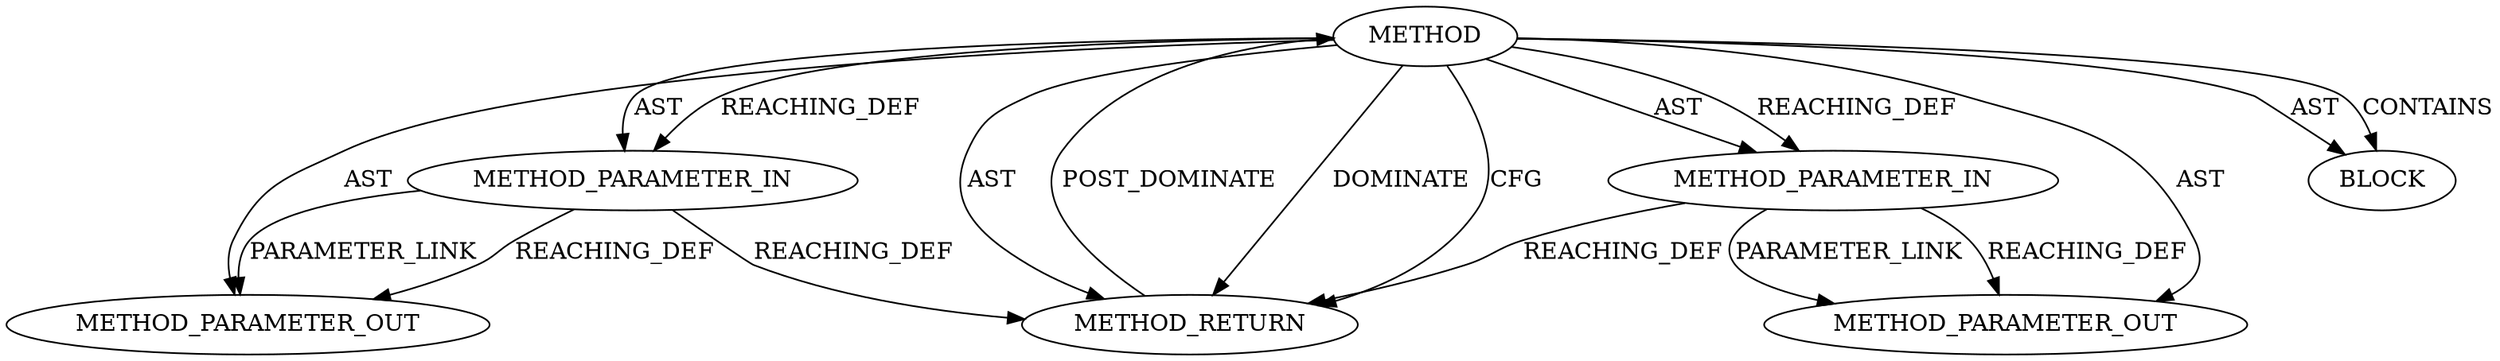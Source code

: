 digraph {
  20750 [label=METHOD AST_PARENT_TYPE="NAMESPACE_BLOCK" AST_PARENT_FULL_NAME="<global>" ORDER=0 CODE="<empty>" FULL_NAME="schedule_delayed_work" IS_EXTERNAL=true FILENAME="<empty>" SIGNATURE="" NAME="schedule_delayed_work"]
  22304 [label=METHOD_PARAMETER_OUT ORDER=1 CODE="p1" IS_VARIADIC=false TYPE_FULL_NAME="ANY" EVALUATION_STRATEGY="BY_VALUE" INDEX=1 NAME="p1"]
  20752 [label=METHOD_PARAMETER_IN ORDER=2 CODE="p2" IS_VARIADIC=false TYPE_FULL_NAME="ANY" EVALUATION_STRATEGY="BY_VALUE" INDEX=2 NAME="p2"]
  20753 [label=BLOCK ORDER=1 ARGUMENT_INDEX=1 CODE="<empty>" TYPE_FULL_NAME="ANY"]
  20754 [label=METHOD_RETURN ORDER=2 CODE="RET" TYPE_FULL_NAME="ANY" EVALUATION_STRATEGY="BY_VALUE"]
  22305 [label=METHOD_PARAMETER_OUT ORDER=2 CODE="p2" IS_VARIADIC=false TYPE_FULL_NAME="ANY" EVALUATION_STRATEGY="BY_VALUE" INDEX=2 NAME="p2"]
  20751 [label=METHOD_PARAMETER_IN ORDER=1 CODE="p1" IS_VARIADIC=false TYPE_FULL_NAME="ANY" EVALUATION_STRATEGY="BY_VALUE" INDEX=1 NAME="p1"]
  20752 -> 22305 [label=REACHING_DEF VARIABLE="p2"]
  20750 -> 20753 [label=AST ]
  20750 -> 20754 [label=AST ]
  20750 -> 20754 [label=DOMINATE ]
  20750 -> 20751 [label=AST ]
  20750 -> 20753 [label=CONTAINS ]
  20751 -> 20754 [label=REACHING_DEF VARIABLE="p1"]
  20754 -> 20750 [label=POST_DOMINATE ]
  20750 -> 20752 [label=AST ]
  20750 -> 22305 [label=AST ]
  20751 -> 22304 [label=PARAMETER_LINK ]
  20752 -> 22305 [label=PARAMETER_LINK ]
  20752 -> 20754 [label=REACHING_DEF VARIABLE="p2"]
  20750 -> 20752 [label=REACHING_DEF VARIABLE=""]
  20750 -> 20751 [label=REACHING_DEF VARIABLE=""]
  20750 -> 20754 [label=CFG ]
  20750 -> 22304 [label=AST ]
  20751 -> 22304 [label=REACHING_DEF VARIABLE="p1"]
}
